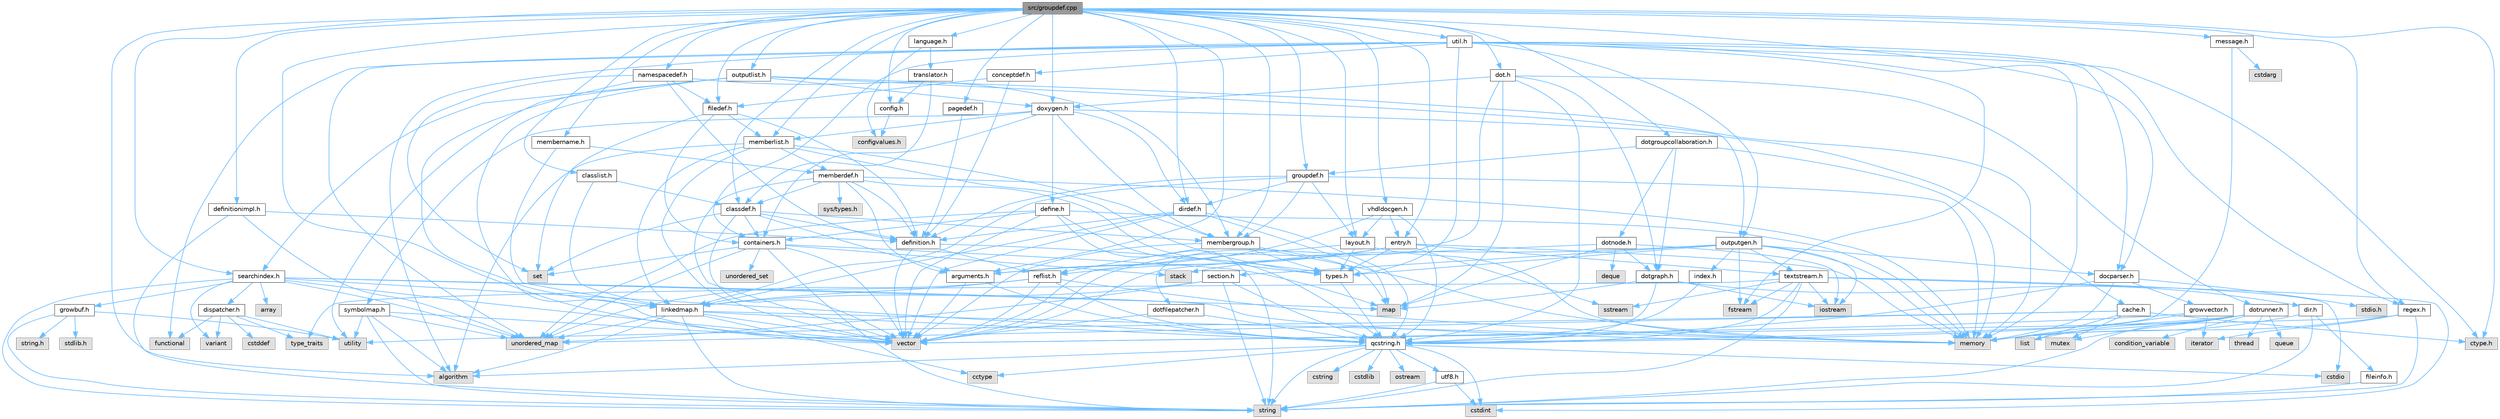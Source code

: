 digraph "src/groupdef.cpp"
{
 // INTERACTIVE_SVG=YES
 // LATEX_PDF_SIZE
  bgcolor="transparent";
  edge [fontname=Helvetica,fontsize=10,labelfontname=Helvetica,labelfontsize=10];
  node [fontname=Helvetica,fontsize=10,shape=box,height=0.2,width=0.4];
  Node1 [label="src/groupdef.cpp",height=0.2,width=0.4,color="gray40", fillcolor="grey60", style="filled", fontcolor="black",tooltip=" "];
  Node1 -> Node2 [color="steelblue1",style="solid"];
  Node2 [label="algorithm",height=0.2,width=0.4,color="grey60", fillcolor="#E0E0E0", style="filled",tooltip=" "];
  Node1 -> Node3 [color="steelblue1",style="solid"];
  Node3 [label="vector",height=0.2,width=0.4,color="grey60", fillcolor="#E0E0E0", style="filled",tooltip=" "];
  Node1 -> Node4 [color="steelblue1",style="solid"];
  Node4 [label="ctype.h",height=0.2,width=0.4,color="grey60", fillcolor="#E0E0E0", style="filled",tooltip=" "];
  Node1 -> Node5 [color="steelblue1",style="solid"];
  Node5 [label="groupdef.h",height=0.2,width=0.4,color="grey40", fillcolor="white", style="filled",URL="$d1/de6/groupdef_8h.html",tooltip=" "];
  Node5 -> Node6 [color="steelblue1",style="solid"];
  Node6 [label="memory",height=0.2,width=0.4,color="grey60", fillcolor="#E0E0E0", style="filled",tooltip=" "];
  Node5 -> Node7 [color="steelblue1",style="solid"];
  Node7 [label="definition.h",height=0.2,width=0.4,color="grey40", fillcolor="white", style="filled",URL="$df/da1/definition_8h.html",tooltip=" "];
  Node7 -> Node3 [color="steelblue1",style="solid"];
  Node7 -> Node8 [color="steelblue1",style="solid"];
  Node8 [label="types.h",height=0.2,width=0.4,color="grey40", fillcolor="white", style="filled",URL="$d9/d49/types_8h.html",tooltip="This file contains a number of basic enums and types."];
  Node8 -> Node9 [color="steelblue1",style="solid"];
  Node9 [label="qcstring.h",height=0.2,width=0.4,color="grey40", fillcolor="white", style="filled",URL="$d7/d5c/qcstring_8h.html",tooltip=" "];
  Node9 -> Node10 [color="steelblue1",style="solid"];
  Node10 [label="string",height=0.2,width=0.4,color="grey60", fillcolor="#E0E0E0", style="filled",tooltip=" "];
  Node9 -> Node2 [color="steelblue1",style="solid"];
  Node9 -> Node11 [color="steelblue1",style="solid"];
  Node11 [label="cctype",height=0.2,width=0.4,color="grey60", fillcolor="#E0E0E0", style="filled",tooltip=" "];
  Node9 -> Node12 [color="steelblue1",style="solid"];
  Node12 [label="cstring",height=0.2,width=0.4,color="grey60", fillcolor="#E0E0E0", style="filled",tooltip=" "];
  Node9 -> Node13 [color="steelblue1",style="solid"];
  Node13 [label="cstdio",height=0.2,width=0.4,color="grey60", fillcolor="#E0E0E0", style="filled",tooltip=" "];
  Node9 -> Node14 [color="steelblue1",style="solid"];
  Node14 [label="cstdlib",height=0.2,width=0.4,color="grey60", fillcolor="#E0E0E0", style="filled",tooltip=" "];
  Node9 -> Node15 [color="steelblue1",style="solid"];
  Node15 [label="cstdint",height=0.2,width=0.4,color="grey60", fillcolor="#E0E0E0", style="filled",tooltip=" "];
  Node9 -> Node16 [color="steelblue1",style="solid"];
  Node16 [label="ostream",height=0.2,width=0.4,color="grey60", fillcolor="#E0E0E0", style="filled",tooltip=" "];
  Node9 -> Node17 [color="steelblue1",style="solid"];
  Node17 [label="utf8.h",height=0.2,width=0.4,color="grey40", fillcolor="white", style="filled",URL="$db/d7c/utf8_8h.html",tooltip="Various UTF8 related helper functions."];
  Node17 -> Node15 [color="steelblue1",style="solid"];
  Node17 -> Node10 [color="steelblue1",style="solid"];
  Node7 -> Node18 [color="steelblue1",style="solid"];
  Node18 [label="reflist.h",height=0.2,width=0.4,color="grey40", fillcolor="white", style="filled",URL="$d1/d02/reflist_8h.html",tooltip=" "];
  Node18 -> Node3 [color="steelblue1",style="solid"];
  Node18 -> Node19 [color="steelblue1",style="solid"];
  Node19 [label="unordered_map",height=0.2,width=0.4,color="grey60", fillcolor="#E0E0E0", style="filled",tooltip=" "];
  Node18 -> Node6 [color="steelblue1",style="solid"];
  Node18 -> Node9 [color="steelblue1",style="solid"];
  Node18 -> Node20 [color="steelblue1",style="solid"];
  Node20 [label="linkedmap.h",height=0.2,width=0.4,color="grey40", fillcolor="white", style="filled",URL="$da/de1/linkedmap_8h.html",tooltip=" "];
  Node20 -> Node19 [color="steelblue1",style="solid"];
  Node20 -> Node3 [color="steelblue1",style="solid"];
  Node20 -> Node6 [color="steelblue1",style="solid"];
  Node20 -> Node10 [color="steelblue1",style="solid"];
  Node20 -> Node2 [color="steelblue1",style="solid"];
  Node20 -> Node11 [color="steelblue1",style="solid"];
  Node20 -> Node9 [color="steelblue1",style="solid"];
  Node5 -> Node21 [color="steelblue1",style="solid"];
  Node21 [label="dirdef.h",height=0.2,width=0.4,color="grey40", fillcolor="white", style="filled",URL="$d6/d15/dirdef_8h.html",tooltip=" "];
  Node21 -> Node3 [color="steelblue1",style="solid"];
  Node21 -> Node22 [color="steelblue1",style="solid"];
  Node22 [label="map",height=0.2,width=0.4,color="grey60", fillcolor="#E0E0E0", style="filled",tooltip=" "];
  Node21 -> Node9 [color="steelblue1",style="solid"];
  Node21 -> Node20 [color="steelblue1",style="solid"];
  Node21 -> Node7 [color="steelblue1",style="solid"];
  Node5 -> Node23 [color="steelblue1",style="solid"];
  Node23 [label="layout.h",height=0.2,width=0.4,color="grey40", fillcolor="white", style="filled",URL="$db/d51/layout_8h.html",tooltip=" "];
  Node23 -> Node6 [color="steelblue1",style="solid"];
  Node23 -> Node3 [color="steelblue1",style="solid"];
  Node23 -> Node8 [color="steelblue1",style="solid"];
  Node5 -> Node24 [color="steelblue1",style="solid"];
  Node24 [label="membergroup.h",height=0.2,width=0.4,color="grey40", fillcolor="white", style="filled",URL="$d9/d11/membergroup_8h.html",tooltip=" "];
  Node24 -> Node3 [color="steelblue1",style="solid"];
  Node24 -> Node22 [color="steelblue1",style="solid"];
  Node24 -> Node6 [color="steelblue1",style="solid"];
  Node24 -> Node8 [color="steelblue1",style="solid"];
  Node24 -> Node18 [color="steelblue1",style="solid"];
  Node5 -> Node20 [color="steelblue1",style="solid"];
  Node1 -> Node25 [color="steelblue1",style="solid"];
  Node25 [label="classdef.h",height=0.2,width=0.4,color="grey40", fillcolor="white", style="filled",URL="$d1/da6/classdef_8h.html",tooltip=" "];
  Node25 -> Node3 [color="steelblue1",style="solid"];
  Node25 -> Node26 [color="steelblue1",style="solid"];
  Node26 [label="set",height=0.2,width=0.4,color="grey60", fillcolor="#E0E0E0", style="filled",tooltip=" "];
  Node25 -> Node27 [color="steelblue1",style="solid"];
  Node27 [label="containers.h",height=0.2,width=0.4,color="grey40", fillcolor="white", style="filled",URL="$d5/d75/containers_8h.html",tooltip=" "];
  Node27 -> Node3 [color="steelblue1",style="solid"];
  Node27 -> Node10 [color="steelblue1",style="solid"];
  Node27 -> Node26 [color="steelblue1",style="solid"];
  Node27 -> Node22 [color="steelblue1",style="solid"];
  Node27 -> Node28 [color="steelblue1",style="solid"];
  Node28 [label="unordered_set",height=0.2,width=0.4,color="grey60", fillcolor="#E0E0E0", style="filled",tooltip=" "];
  Node27 -> Node19 [color="steelblue1",style="solid"];
  Node27 -> Node29 [color="steelblue1",style="solid"];
  Node29 [label="stack",height=0.2,width=0.4,color="grey60", fillcolor="#E0E0E0", style="filled",tooltip=" "];
  Node25 -> Node7 [color="steelblue1",style="solid"];
  Node25 -> Node30 [color="steelblue1",style="solid"];
  Node30 [label="arguments.h",height=0.2,width=0.4,color="grey40", fillcolor="white", style="filled",URL="$df/d9b/arguments_8h.html",tooltip=" "];
  Node30 -> Node3 [color="steelblue1",style="solid"];
  Node30 -> Node9 [color="steelblue1",style="solid"];
  Node25 -> Node24 [color="steelblue1",style="solid"];
  Node1 -> Node31 [color="steelblue1",style="solid"];
  Node31 [label="filedef.h",height=0.2,width=0.4,color="grey40", fillcolor="white", style="filled",URL="$d4/d3a/filedef_8h.html",tooltip=" "];
  Node31 -> Node26 [color="steelblue1",style="solid"];
  Node31 -> Node7 [color="steelblue1",style="solid"];
  Node31 -> Node32 [color="steelblue1",style="solid"];
  Node32 [label="memberlist.h",height=0.2,width=0.4,color="grey40", fillcolor="white", style="filled",URL="$dd/d78/memberlist_8h.html",tooltip=" "];
  Node32 -> Node3 [color="steelblue1",style="solid"];
  Node32 -> Node2 [color="steelblue1",style="solid"];
  Node32 -> Node33 [color="steelblue1",style="solid"];
  Node33 [label="memberdef.h",height=0.2,width=0.4,color="grey40", fillcolor="white", style="filled",URL="$d4/d46/memberdef_8h.html",tooltip=" "];
  Node33 -> Node3 [color="steelblue1",style="solid"];
  Node33 -> Node6 [color="steelblue1",style="solid"];
  Node33 -> Node34 [color="steelblue1",style="solid"];
  Node34 [label="sys/types.h",height=0.2,width=0.4,color="grey60", fillcolor="#E0E0E0", style="filled",tooltip=" "];
  Node33 -> Node8 [color="steelblue1",style="solid"];
  Node33 -> Node7 [color="steelblue1",style="solid"];
  Node33 -> Node30 [color="steelblue1",style="solid"];
  Node33 -> Node25 [color="steelblue1",style="solid"];
  Node32 -> Node20 [color="steelblue1",style="solid"];
  Node32 -> Node8 [color="steelblue1",style="solid"];
  Node32 -> Node24 [color="steelblue1",style="solid"];
  Node31 -> Node27 [color="steelblue1",style="solid"];
  Node1 -> Node35 [color="steelblue1",style="solid"];
  Node35 [label="classlist.h",height=0.2,width=0.4,color="grey40", fillcolor="white", style="filled",URL="$d2/df8/classlist_8h.html",tooltip=" "];
  Node35 -> Node20 [color="steelblue1",style="solid"];
  Node35 -> Node25 [color="steelblue1",style="solid"];
  Node1 -> Node36 [color="steelblue1",style="solid"];
  Node36 [label="outputlist.h",height=0.2,width=0.4,color="grey40", fillcolor="white", style="filled",URL="$d2/db9/outputlist_8h.html",tooltip=" "];
  Node36 -> Node37 [color="steelblue1",style="solid"];
  Node37 [label="utility",height=0.2,width=0.4,color="grey60", fillcolor="#E0E0E0", style="filled",tooltip=" "];
  Node36 -> Node3 [color="steelblue1",style="solid"];
  Node36 -> Node6 [color="steelblue1",style="solid"];
  Node36 -> Node38 [color="steelblue1",style="solid"];
  Node38 [label="outputgen.h",height=0.2,width=0.4,color="grey40", fillcolor="white", style="filled",URL="$df/d06/outputgen_8h.html",tooltip=" "];
  Node38 -> Node6 [color="steelblue1",style="solid"];
  Node38 -> Node29 [color="steelblue1",style="solid"];
  Node38 -> Node39 [color="steelblue1",style="solid"];
  Node39 [label="iostream",height=0.2,width=0.4,color="grey60", fillcolor="#E0E0E0", style="filled",tooltip=" "];
  Node38 -> Node40 [color="steelblue1",style="solid"];
  Node40 [label="fstream",height=0.2,width=0.4,color="grey60", fillcolor="#E0E0E0", style="filled",tooltip=" "];
  Node38 -> Node8 [color="steelblue1",style="solid"];
  Node38 -> Node41 [color="steelblue1",style="solid"];
  Node41 [label="index.h",height=0.2,width=0.4,color="grey40", fillcolor="white", style="filled",URL="$d1/db5/index_8h.html",tooltip=" "];
  Node41 -> Node9 [color="steelblue1",style="solid"];
  Node38 -> Node42 [color="steelblue1",style="solid"];
  Node42 [label="section.h",height=0.2,width=0.4,color="grey40", fillcolor="white", style="filled",URL="$d1/d2a/section_8h.html",tooltip=" "];
  Node42 -> Node10 [color="steelblue1",style="solid"];
  Node42 -> Node19 [color="steelblue1",style="solid"];
  Node42 -> Node9 [color="steelblue1",style="solid"];
  Node42 -> Node20 [color="steelblue1",style="solid"];
  Node38 -> Node43 [color="steelblue1",style="solid"];
  Node43 [label="textstream.h",height=0.2,width=0.4,color="grey40", fillcolor="white", style="filled",URL="$d4/d7d/textstream_8h.html",tooltip=" "];
  Node43 -> Node10 [color="steelblue1",style="solid"];
  Node43 -> Node39 [color="steelblue1",style="solid"];
  Node43 -> Node44 [color="steelblue1",style="solid"];
  Node44 [label="sstream",height=0.2,width=0.4,color="grey60", fillcolor="#E0E0E0", style="filled",tooltip=" "];
  Node43 -> Node15 [color="steelblue1",style="solid"];
  Node43 -> Node13 [color="steelblue1",style="solid"];
  Node43 -> Node40 [color="steelblue1",style="solid"];
  Node43 -> Node45 [color="steelblue1",style="solid"];
  Node45 [label="type_traits",height=0.2,width=0.4,color="grey60", fillcolor="#E0E0E0", style="filled",tooltip=" "];
  Node43 -> Node9 [color="steelblue1",style="solid"];
  Node38 -> Node46 [color="steelblue1",style="solid"];
  Node46 [label="docparser.h",height=0.2,width=0.4,color="grey40", fillcolor="white", style="filled",URL="$de/d9c/docparser_8h.html",tooltip=" "];
  Node46 -> Node47 [color="steelblue1",style="solid"];
  Node47 [label="stdio.h",height=0.2,width=0.4,color="grey60", fillcolor="#E0E0E0", style="filled",tooltip=" "];
  Node46 -> Node6 [color="steelblue1",style="solid"];
  Node46 -> Node9 [color="steelblue1",style="solid"];
  Node46 -> Node48 [color="steelblue1",style="solid"];
  Node48 [label="growvector.h",height=0.2,width=0.4,color="grey40", fillcolor="white", style="filled",URL="$d7/d50/growvector_8h.html",tooltip=" "];
  Node48 -> Node3 [color="steelblue1",style="solid"];
  Node48 -> Node6 [color="steelblue1",style="solid"];
  Node48 -> Node49 [color="steelblue1",style="solid"];
  Node49 [label="iterator",height=0.2,width=0.4,color="grey60", fillcolor="#E0E0E0", style="filled",tooltip=" "];
  Node36 -> Node50 [color="steelblue1",style="solid"];
  Node50 [label="searchindex.h",height=0.2,width=0.4,color="grey40", fillcolor="white", style="filled",URL="$de/d07/searchindex_8h.html",tooltip="Web server based search engine."];
  Node50 -> Node6 [color="steelblue1",style="solid"];
  Node50 -> Node3 [color="steelblue1",style="solid"];
  Node50 -> Node22 [color="steelblue1",style="solid"];
  Node50 -> Node19 [color="steelblue1",style="solid"];
  Node50 -> Node10 [color="steelblue1",style="solid"];
  Node50 -> Node51 [color="steelblue1",style="solid"];
  Node51 [label="array",height=0.2,width=0.4,color="grey60", fillcolor="#E0E0E0", style="filled",tooltip=" "];
  Node50 -> Node52 [color="steelblue1",style="solid"];
  Node52 [label="variant",height=0.2,width=0.4,color="grey60", fillcolor="#E0E0E0", style="filled",tooltip=" "];
  Node50 -> Node9 [color="steelblue1",style="solid"];
  Node50 -> Node53 [color="steelblue1",style="solid"];
  Node53 [label="growbuf.h",height=0.2,width=0.4,color="grey40", fillcolor="white", style="filled",URL="$dd/d72/growbuf_8h.html",tooltip=" "];
  Node53 -> Node37 [color="steelblue1",style="solid"];
  Node53 -> Node54 [color="steelblue1",style="solid"];
  Node54 [label="stdlib.h",height=0.2,width=0.4,color="grey60", fillcolor="#E0E0E0", style="filled",tooltip=" "];
  Node53 -> Node55 [color="steelblue1",style="solid"];
  Node55 [label="string.h",height=0.2,width=0.4,color="grey60", fillcolor="#E0E0E0", style="filled",tooltip=" "];
  Node53 -> Node10 [color="steelblue1",style="solid"];
  Node50 -> Node56 [color="steelblue1",style="solid"];
  Node56 [label="dispatcher.h",height=0.2,width=0.4,color="grey40", fillcolor="white", style="filled",URL="$da/d73/dispatcher_8h.html",tooltip=" "];
  Node56 -> Node57 [color="steelblue1",style="solid"];
  Node57 [label="cstddef",height=0.2,width=0.4,color="grey60", fillcolor="#E0E0E0", style="filled",tooltip=" "];
  Node56 -> Node37 [color="steelblue1",style="solid"];
  Node56 -> Node58 [color="steelblue1",style="solid"];
  Node58 [label="functional",height=0.2,width=0.4,color="grey60", fillcolor="#E0E0E0", style="filled",tooltip=" "];
  Node56 -> Node52 [color="steelblue1",style="solid"];
  Node56 -> Node45 [color="steelblue1",style="solid"];
  Node36 -> Node59 [color="steelblue1",style="solid"];
  Node59 [label="doxygen.h",height=0.2,width=0.4,color="grey40", fillcolor="white", style="filled",URL="$d1/da1/doxygen_8h.html",tooltip=" "];
  Node59 -> Node27 [color="steelblue1",style="solid"];
  Node59 -> Node24 [color="steelblue1",style="solid"];
  Node59 -> Node21 [color="steelblue1",style="solid"];
  Node59 -> Node32 [color="steelblue1",style="solid"];
  Node59 -> Node60 [color="steelblue1",style="solid"];
  Node60 [label="define.h",height=0.2,width=0.4,color="grey40", fillcolor="white", style="filled",URL="$df/d67/define_8h.html",tooltip=" "];
  Node60 -> Node3 [color="steelblue1",style="solid"];
  Node60 -> Node6 [color="steelblue1",style="solid"];
  Node60 -> Node10 [color="steelblue1",style="solid"];
  Node60 -> Node19 [color="steelblue1",style="solid"];
  Node60 -> Node9 [color="steelblue1",style="solid"];
  Node60 -> Node27 [color="steelblue1",style="solid"];
  Node59 -> Node61 [color="steelblue1",style="solid"];
  Node61 [label="cache.h",height=0.2,width=0.4,color="grey40", fillcolor="white", style="filled",URL="$d3/d26/cache_8h.html",tooltip=" "];
  Node61 -> Node62 [color="steelblue1",style="solid"];
  Node62 [label="list",height=0.2,width=0.4,color="grey60", fillcolor="#E0E0E0", style="filled",tooltip=" "];
  Node61 -> Node19 [color="steelblue1",style="solid"];
  Node61 -> Node63 [color="steelblue1",style="solid"];
  Node63 [label="mutex",height=0.2,width=0.4,color="grey60", fillcolor="#E0E0E0", style="filled",tooltip=" "];
  Node61 -> Node37 [color="steelblue1",style="solid"];
  Node61 -> Node4 [color="steelblue1",style="solid"];
  Node59 -> Node64 [color="steelblue1",style="solid"];
  Node64 [label="symbolmap.h",height=0.2,width=0.4,color="grey40", fillcolor="white", style="filled",URL="$d7/ddd/symbolmap_8h.html",tooltip=" "];
  Node64 -> Node2 [color="steelblue1",style="solid"];
  Node64 -> Node19 [color="steelblue1",style="solid"];
  Node64 -> Node3 [color="steelblue1",style="solid"];
  Node64 -> Node10 [color="steelblue1",style="solid"];
  Node64 -> Node37 [color="steelblue1",style="solid"];
  Node1 -> Node65 [color="steelblue1",style="solid"];
  Node65 [label="namespacedef.h",height=0.2,width=0.4,color="grey40", fillcolor="white", style="filled",URL="$d7/d97/namespacedef_8h.html",tooltip=" "];
  Node65 -> Node26 [color="steelblue1",style="solid"];
  Node65 -> Node7 [color="steelblue1",style="solid"];
  Node65 -> Node31 [color="steelblue1",style="solid"];
  Node65 -> Node20 [color="steelblue1",style="solid"];
  Node65 -> Node24 [color="steelblue1",style="solid"];
  Node1 -> Node66 [color="steelblue1",style="solid"];
  Node66 [label="language.h",height=0.2,width=0.4,color="grey40", fillcolor="white", style="filled",URL="$d8/dce/language_8h.html",tooltip=" "];
  Node66 -> Node67 [color="steelblue1",style="solid"];
  Node67 [label="translator.h",height=0.2,width=0.4,color="grey40", fillcolor="white", style="filled",URL="$d9/df1/translator_8h.html",tooltip=" "];
  Node67 -> Node25 [color="steelblue1",style="solid"];
  Node67 -> Node68 [color="steelblue1",style="solid"];
  Node68 [label="config.h",height=0.2,width=0.4,color="grey40", fillcolor="white", style="filled",URL="$db/d16/config_8h.html",tooltip=" "];
  Node68 -> Node69 [color="steelblue1",style="solid"];
  Node69 [label="configvalues.h",height=0.2,width=0.4,color="grey60", fillcolor="#E0E0E0", style="filled",tooltip=" "];
  Node66 -> Node69 [color="steelblue1",style="solid"];
  Node1 -> Node70 [color="steelblue1",style="solid"];
  Node70 [label="util.h",height=0.2,width=0.4,color="grey40", fillcolor="white", style="filled",URL="$d8/d3c/util_8h.html",tooltip="A bunch of utility functions."];
  Node70 -> Node6 [color="steelblue1",style="solid"];
  Node70 -> Node19 [color="steelblue1",style="solid"];
  Node70 -> Node2 [color="steelblue1",style="solid"];
  Node70 -> Node58 [color="steelblue1",style="solid"];
  Node70 -> Node40 [color="steelblue1",style="solid"];
  Node70 -> Node4 [color="steelblue1",style="solid"];
  Node70 -> Node8 [color="steelblue1",style="solid"];
  Node70 -> Node46 [color="steelblue1",style="solid"];
  Node70 -> Node27 [color="steelblue1",style="solid"];
  Node70 -> Node38 [color="steelblue1",style="solid"];
  Node70 -> Node71 [color="steelblue1",style="solid"];
  Node71 [label="regex.h",height=0.2,width=0.4,color="grey40", fillcolor="white", style="filled",URL="$d1/d21/regex_8h.html",tooltip=" "];
  Node71 -> Node6 [color="steelblue1",style="solid"];
  Node71 -> Node10 [color="steelblue1",style="solid"];
  Node71 -> Node3 [color="steelblue1",style="solid"];
  Node71 -> Node49 [color="steelblue1",style="solid"];
  Node70 -> Node72 [color="steelblue1",style="solid"];
  Node72 [label="conceptdef.h",height=0.2,width=0.4,color="grey40", fillcolor="white", style="filled",URL="$da/df1/conceptdef_8h.html",tooltip=" "];
  Node72 -> Node7 [color="steelblue1",style="solid"];
  Node72 -> Node31 [color="steelblue1",style="solid"];
  Node1 -> Node32 [color="steelblue1",style="solid"];
  Node1 -> Node73 [color="steelblue1",style="solid"];
  Node73 [label="message.h",height=0.2,width=0.4,color="grey40", fillcolor="white", style="filled",URL="$d2/d0d/message_8h.html",tooltip=" "];
  Node73 -> Node74 [color="steelblue1",style="solid"];
  Node74 [label="cstdarg",height=0.2,width=0.4,color="grey60", fillcolor="#E0E0E0", style="filled",tooltip=" "];
  Node73 -> Node9 [color="steelblue1",style="solid"];
  Node1 -> Node24 [color="steelblue1",style="solid"];
  Node1 -> Node59 [color="steelblue1",style="solid"];
  Node1 -> Node75 [color="steelblue1",style="solid"];
  Node75 [label="pagedef.h",height=0.2,width=0.4,color="grey40", fillcolor="white", style="filled",URL="$dd/d66/pagedef_8h.html",tooltip=" "];
  Node75 -> Node7 [color="steelblue1",style="solid"];
  Node1 -> Node46 [color="steelblue1",style="solid"];
  Node1 -> Node50 [color="steelblue1",style="solid"];
  Node1 -> Node76 [color="steelblue1",style="solid"];
  Node76 [label="dot.h",height=0.2,width=0.4,color="grey40", fillcolor="white", style="filled",URL="$d6/d4a/dot_8h.html",tooltip=" "];
  Node76 -> Node22 [color="steelblue1",style="solid"];
  Node76 -> Node9 [color="steelblue1",style="solid"];
  Node76 -> Node77 [color="steelblue1",style="solid"];
  Node77 [label="dotgraph.h",height=0.2,width=0.4,color="grey40", fillcolor="white", style="filled",URL="$d0/daa/dotgraph_8h.html",tooltip=" "];
  Node77 -> Node39 [color="steelblue1",style="solid"];
  Node77 -> Node22 [color="steelblue1",style="solid"];
  Node77 -> Node9 [color="steelblue1",style="solid"];
  Node77 -> Node78 [color="steelblue1",style="solid"];
  Node78 [label="dir.h",height=0.2,width=0.4,color="grey40", fillcolor="white", style="filled",URL="$df/d9c/dir_8h.html",tooltip=" "];
  Node78 -> Node10 [color="steelblue1",style="solid"];
  Node78 -> Node6 [color="steelblue1",style="solid"];
  Node78 -> Node79 [color="steelblue1",style="solid"];
  Node79 [label="fileinfo.h",height=0.2,width=0.4,color="grey40", fillcolor="white", style="filled",URL="$df/d45/fileinfo_8h.html",tooltip=" "];
  Node79 -> Node10 [color="steelblue1",style="solid"];
  Node76 -> Node80 [color="steelblue1",style="solid"];
  Node80 [label="dotfilepatcher.h",height=0.2,width=0.4,color="grey40", fillcolor="white", style="filled",URL="$d3/d38/dotfilepatcher_8h.html",tooltip=" "];
  Node80 -> Node3 [color="steelblue1",style="solid"];
  Node80 -> Node9 [color="steelblue1",style="solid"];
  Node76 -> Node81 [color="steelblue1",style="solid"];
  Node81 [label="dotrunner.h",height=0.2,width=0.4,color="grey40", fillcolor="white", style="filled",URL="$d2/dd1/dotrunner_8h.html",tooltip=" "];
  Node81 -> Node10 [color="steelblue1",style="solid"];
  Node81 -> Node82 [color="steelblue1",style="solid"];
  Node82 [label="thread",height=0.2,width=0.4,color="grey60", fillcolor="#E0E0E0", style="filled",tooltip=" "];
  Node81 -> Node62 [color="steelblue1",style="solid"];
  Node81 -> Node83 [color="steelblue1",style="solid"];
  Node83 [label="queue",height=0.2,width=0.4,color="grey60", fillcolor="#E0E0E0", style="filled",tooltip=" "];
  Node81 -> Node63 [color="steelblue1",style="solid"];
  Node81 -> Node84 [color="steelblue1",style="solid"];
  Node84 [label="condition_variable",height=0.2,width=0.4,color="grey60", fillcolor="#E0E0E0", style="filled",tooltip=" "];
  Node81 -> Node6 [color="steelblue1",style="solid"];
  Node81 -> Node9 [color="steelblue1",style="solid"];
  Node76 -> Node59 [color="steelblue1",style="solid"];
  Node1 -> Node85 [color="steelblue1",style="solid"];
  Node85 [label="dotgroupcollaboration.h",height=0.2,width=0.4,color="grey40", fillcolor="white", style="filled",URL="$d7/d99/dotgroupcollaboration_8h.html",tooltip=" "];
  Node85 -> Node6 [color="steelblue1",style="solid"];
  Node85 -> Node86 [color="steelblue1",style="solid"];
  Node86 [label="dotnode.h",height=0.2,width=0.4,color="grey40", fillcolor="white", style="filled",URL="$d8/d3b/dotnode_8h.html",tooltip=" "];
  Node86 -> Node3 [color="steelblue1",style="solid"];
  Node86 -> Node22 [color="steelblue1",style="solid"];
  Node86 -> Node87 [color="steelblue1",style="solid"];
  Node87 [label="deque",height=0.2,width=0.4,color="grey60", fillcolor="#E0E0E0", style="filled",tooltip=" "];
  Node86 -> Node39 [color="steelblue1",style="solid"];
  Node86 -> Node77 [color="steelblue1",style="solid"];
  Node85 -> Node77 [color="steelblue1",style="solid"];
  Node85 -> Node5 [color="steelblue1",style="solid"];
  Node1 -> Node88 [color="steelblue1",style="solid"];
  Node88 [label="vhdldocgen.h",height=0.2,width=0.4,color="grey40", fillcolor="white", style="filled",URL="$dd/dec/vhdldocgen_8h.html",tooltip=" "];
  Node88 -> Node9 [color="steelblue1",style="solid"];
  Node88 -> Node23 [color="steelblue1",style="solid"];
  Node88 -> Node30 [color="steelblue1",style="solid"];
  Node88 -> Node89 [color="steelblue1",style="solid"];
  Node89 [label="entry.h",height=0.2,width=0.4,color="grey40", fillcolor="white", style="filled",URL="$d1/dc6/entry_8h.html",tooltip=" "];
  Node89 -> Node3 [color="steelblue1",style="solid"];
  Node89 -> Node6 [color="steelblue1",style="solid"];
  Node89 -> Node44 [color="steelblue1",style="solid"];
  Node89 -> Node8 [color="steelblue1",style="solid"];
  Node89 -> Node30 [color="steelblue1",style="solid"];
  Node89 -> Node18 [color="steelblue1",style="solid"];
  Node89 -> Node43 [color="steelblue1",style="solid"];
  Node1 -> Node23 [color="steelblue1",style="solid"];
  Node1 -> Node30 [color="steelblue1",style="solid"];
  Node1 -> Node89 [color="steelblue1",style="solid"];
  Node1 -> Node90 [color="steelblue1",style="solid"];
  Node90 [label="membername.h",height=0.2,width=0.4,color="grey40", fillcolor="white", style="filled",URL="$d7/dfc/membername_8h.html",tooltip=" "];
  Node90 -> Node33 [color="steelblue1",style="solid"];
  Node90 -> Node20 [color="steelblue1",style="solid"];
  Node1 -> Node21 [color="steelblue1",style="solid"];
  Node1 -> Node68 [color="steelblue1",style="solid"];
  Node1 -> Node91 [color="steelblue1",style="solid"];
  Node91 [label="definitionimpl.h",height=0.2,width=0.4,color="grey40", fillcolor="white", style="filled",URL="$d2/dab/definitionimpl_8h.html",tooltip=" "];
  Node91 -> Node19 [color="steelblue1",style="solid"];
  Node91 -> Node10 [color="steelblue1",style="solid"];
  Node91 -> Node7 [color="steelblue1",style="solid"];
  Node1 -> Node71 [color="steelblue1",style="solid"];
}
